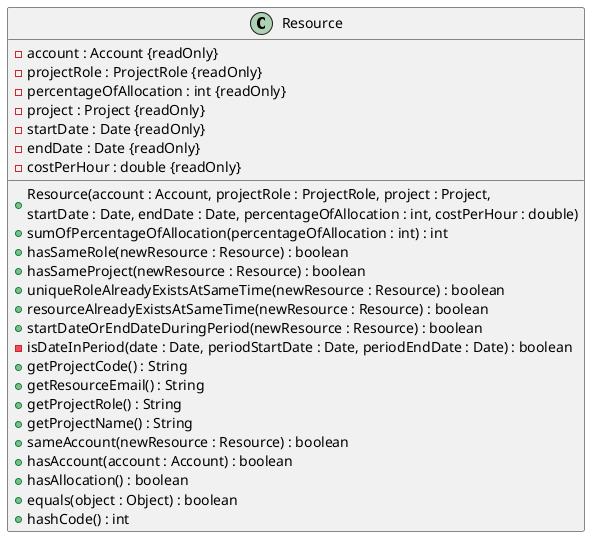 @startuml
'Attribute syntax: <visibility> <name> : <type> <multiplicity> = <default>
'Method syntax: <visibility> <name (parameter-list)> : <return-type> - For simplicity the type of the parameter-list is not specified

class Resource {
    -account : Account {readOnly}
    -projectRole : ProjectRole {readOnly}
    -percentageOfAllocation : int {readOnly}
    -project : Project {readOnly}
    -startDate : Date {readOnly}
    -endDate : Date {readOnly}
    -costPerHour : double {readOnly}

    +Resource(account : Account, projectRole : ProjectRole, project : Project, \nstartDate : Date, endDate : Date, percentageOfAllocation : int, costPerHour : double)
    +sumOfPercentageOfAllocation(percentageOfAllocation : int) : int
    +hasSameRole(newResource : Resource) : boolean
    +hasSameProject(newResource : Resource) : boolean
    +uniqueRoleAlreadyExistsAtSameTime(newResource : Resource) : boolean
    +resourceAlreadyExistsAtSameTime(newResource : Resource) : boolean
    +startDateOrEndDateDuringPeriod(newResource : Resource) : boolean
    -isDateInPeriod(date : Date, periodStartDate : Date, periodEndDate : Date) : boolean
    +getProjectCode() : String
    +getResourceEmail() : String
    +getProjectRole() : String
    +getProjectName() : String
    +sameAccount(newResource : Resource) : boolean
    +hasAccount(account : Account) : boolean
    +hasAllocation() : boolean
    +equals(object : Object) : boolean
    +hashCode() : int
}

@enduml